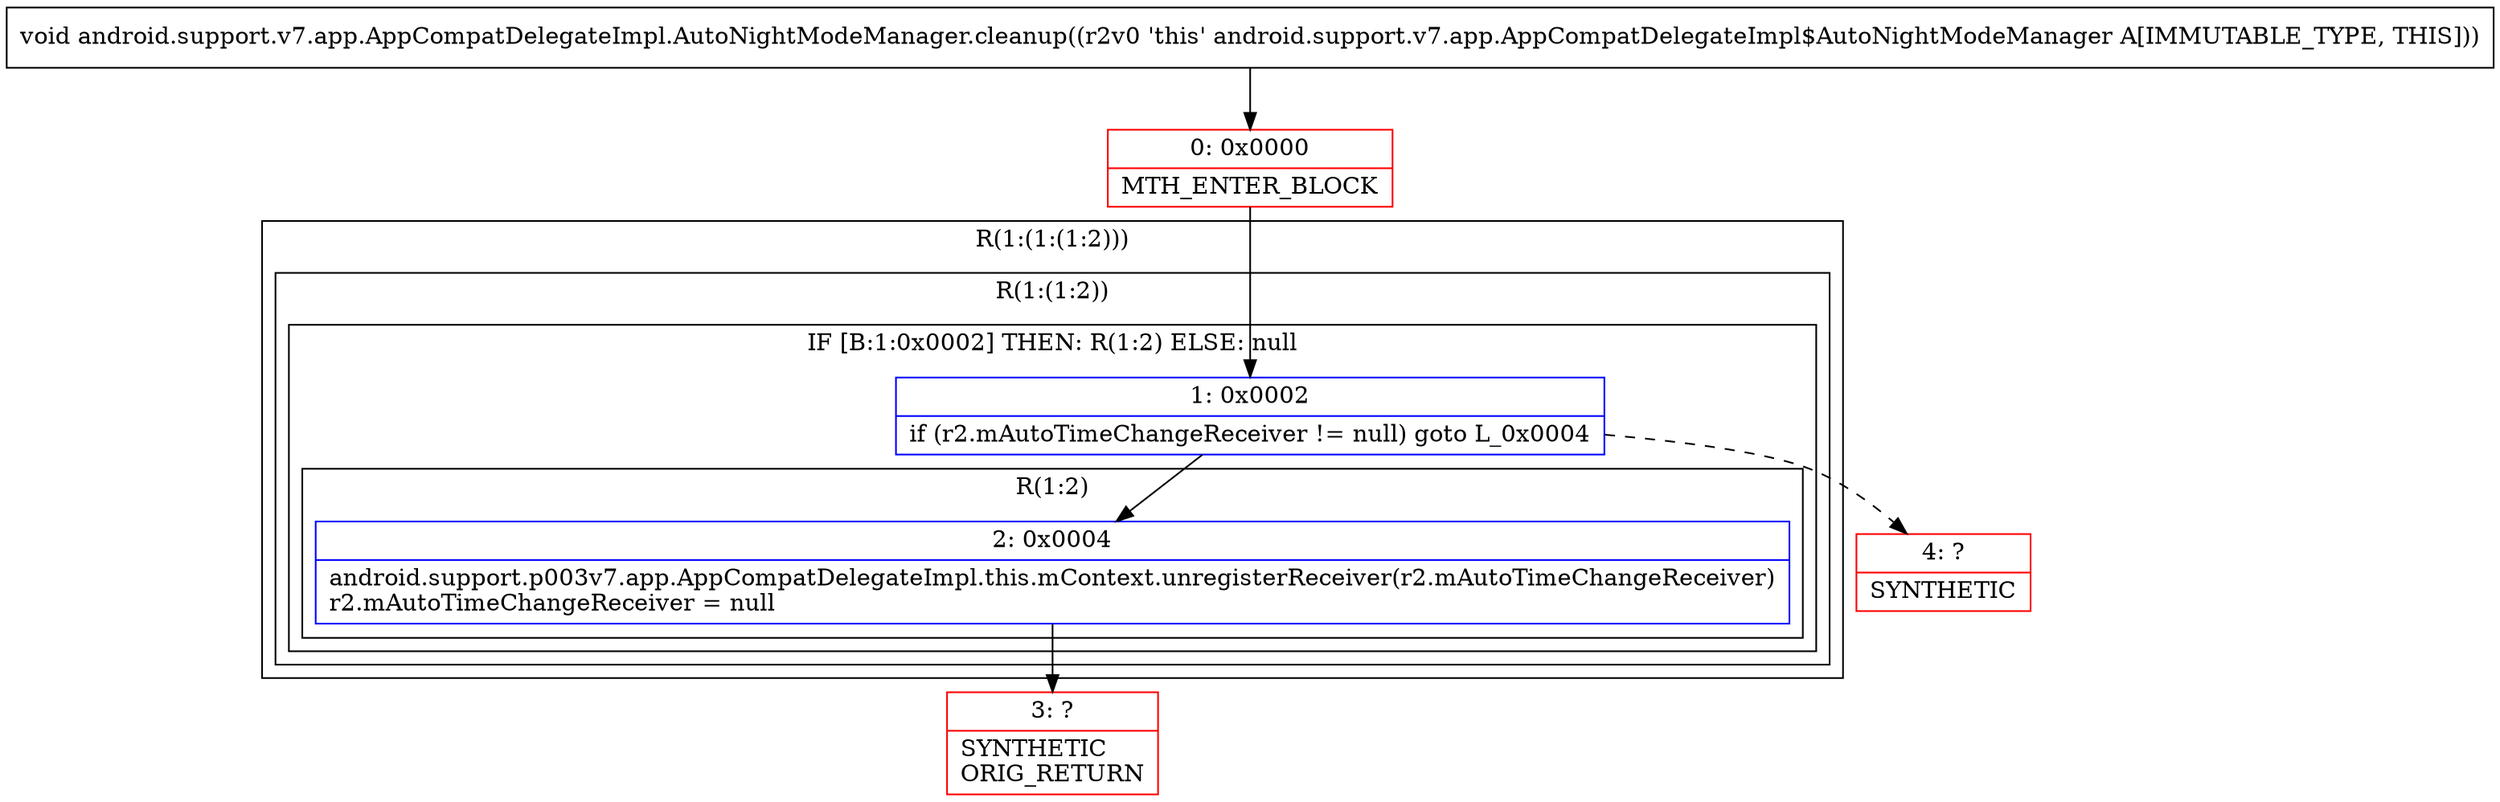 digraph "CFG forandroid.support.v7.app.AppCompatDelegateImpl.AutoNightModeManager.cleanup()V" {
subgraph cluster_Region_2113994861 {
label = "R(1:(1:(1:2)))";
node [shape=record,color=blue];
subgraph cluster_Region_1009213845 {
label = "R(1:(1:2))";
node [shape=record,color=blue];
subgraph cluster_IfRegion_537751410 {
label = "IF [B:1:0x0002] THEN: R(1:2) ELSE: null";
node [shape=record,color=blue];
Node_1 [shape=record,label="{1\:\ 0x0002|if (r2.mAutoTimeChangeReceiver != null) goto L_0x0004\l}"];
subgraph cluster_Region_1996578562 {
label = "R(1:2)";
node [shape=record,color=blue];
Node_2 [shape=record,label="{2\:\ 0x0004|android.support.p003v7.app.AppCompatDelegateImpl.this.mContext.unregisterReceiver(r2.mAutoTimeChangeReceiver)\lr2.mAutoTimeChangeReceiver = null\l}"];
}
}
}
}
Node_0 [shape=record,color=red,label="{0\:\ 0x0000|MTH_ENTER_BLOCK\l}"];
Node_3 [shape=record,color=red,label="{3\:\ ?|SYNTHETIC\lORIG_RETURN\l}"];
Node_4 [shape=record,color=red,label="{4\:\ ?|SYNTHETIC\l}"];
MethodNode[shape=record,label="{void android.support.v7.app.AppCompatDelegateImpl.AutoNightModeManager.cleanup((r2v0 'this' android.support.v7.app.AppCompatDelegateImpl$AutoNightModeManager A[IMMUTABLE_TYPE, THIS])) }"];
MethodNode -> Node_0;
Node_1 -> Node_2;
Node_1 -> Node_4[style=dashed];
Node_2 -> Node_3;
Node_0 -> Node_1;
}

